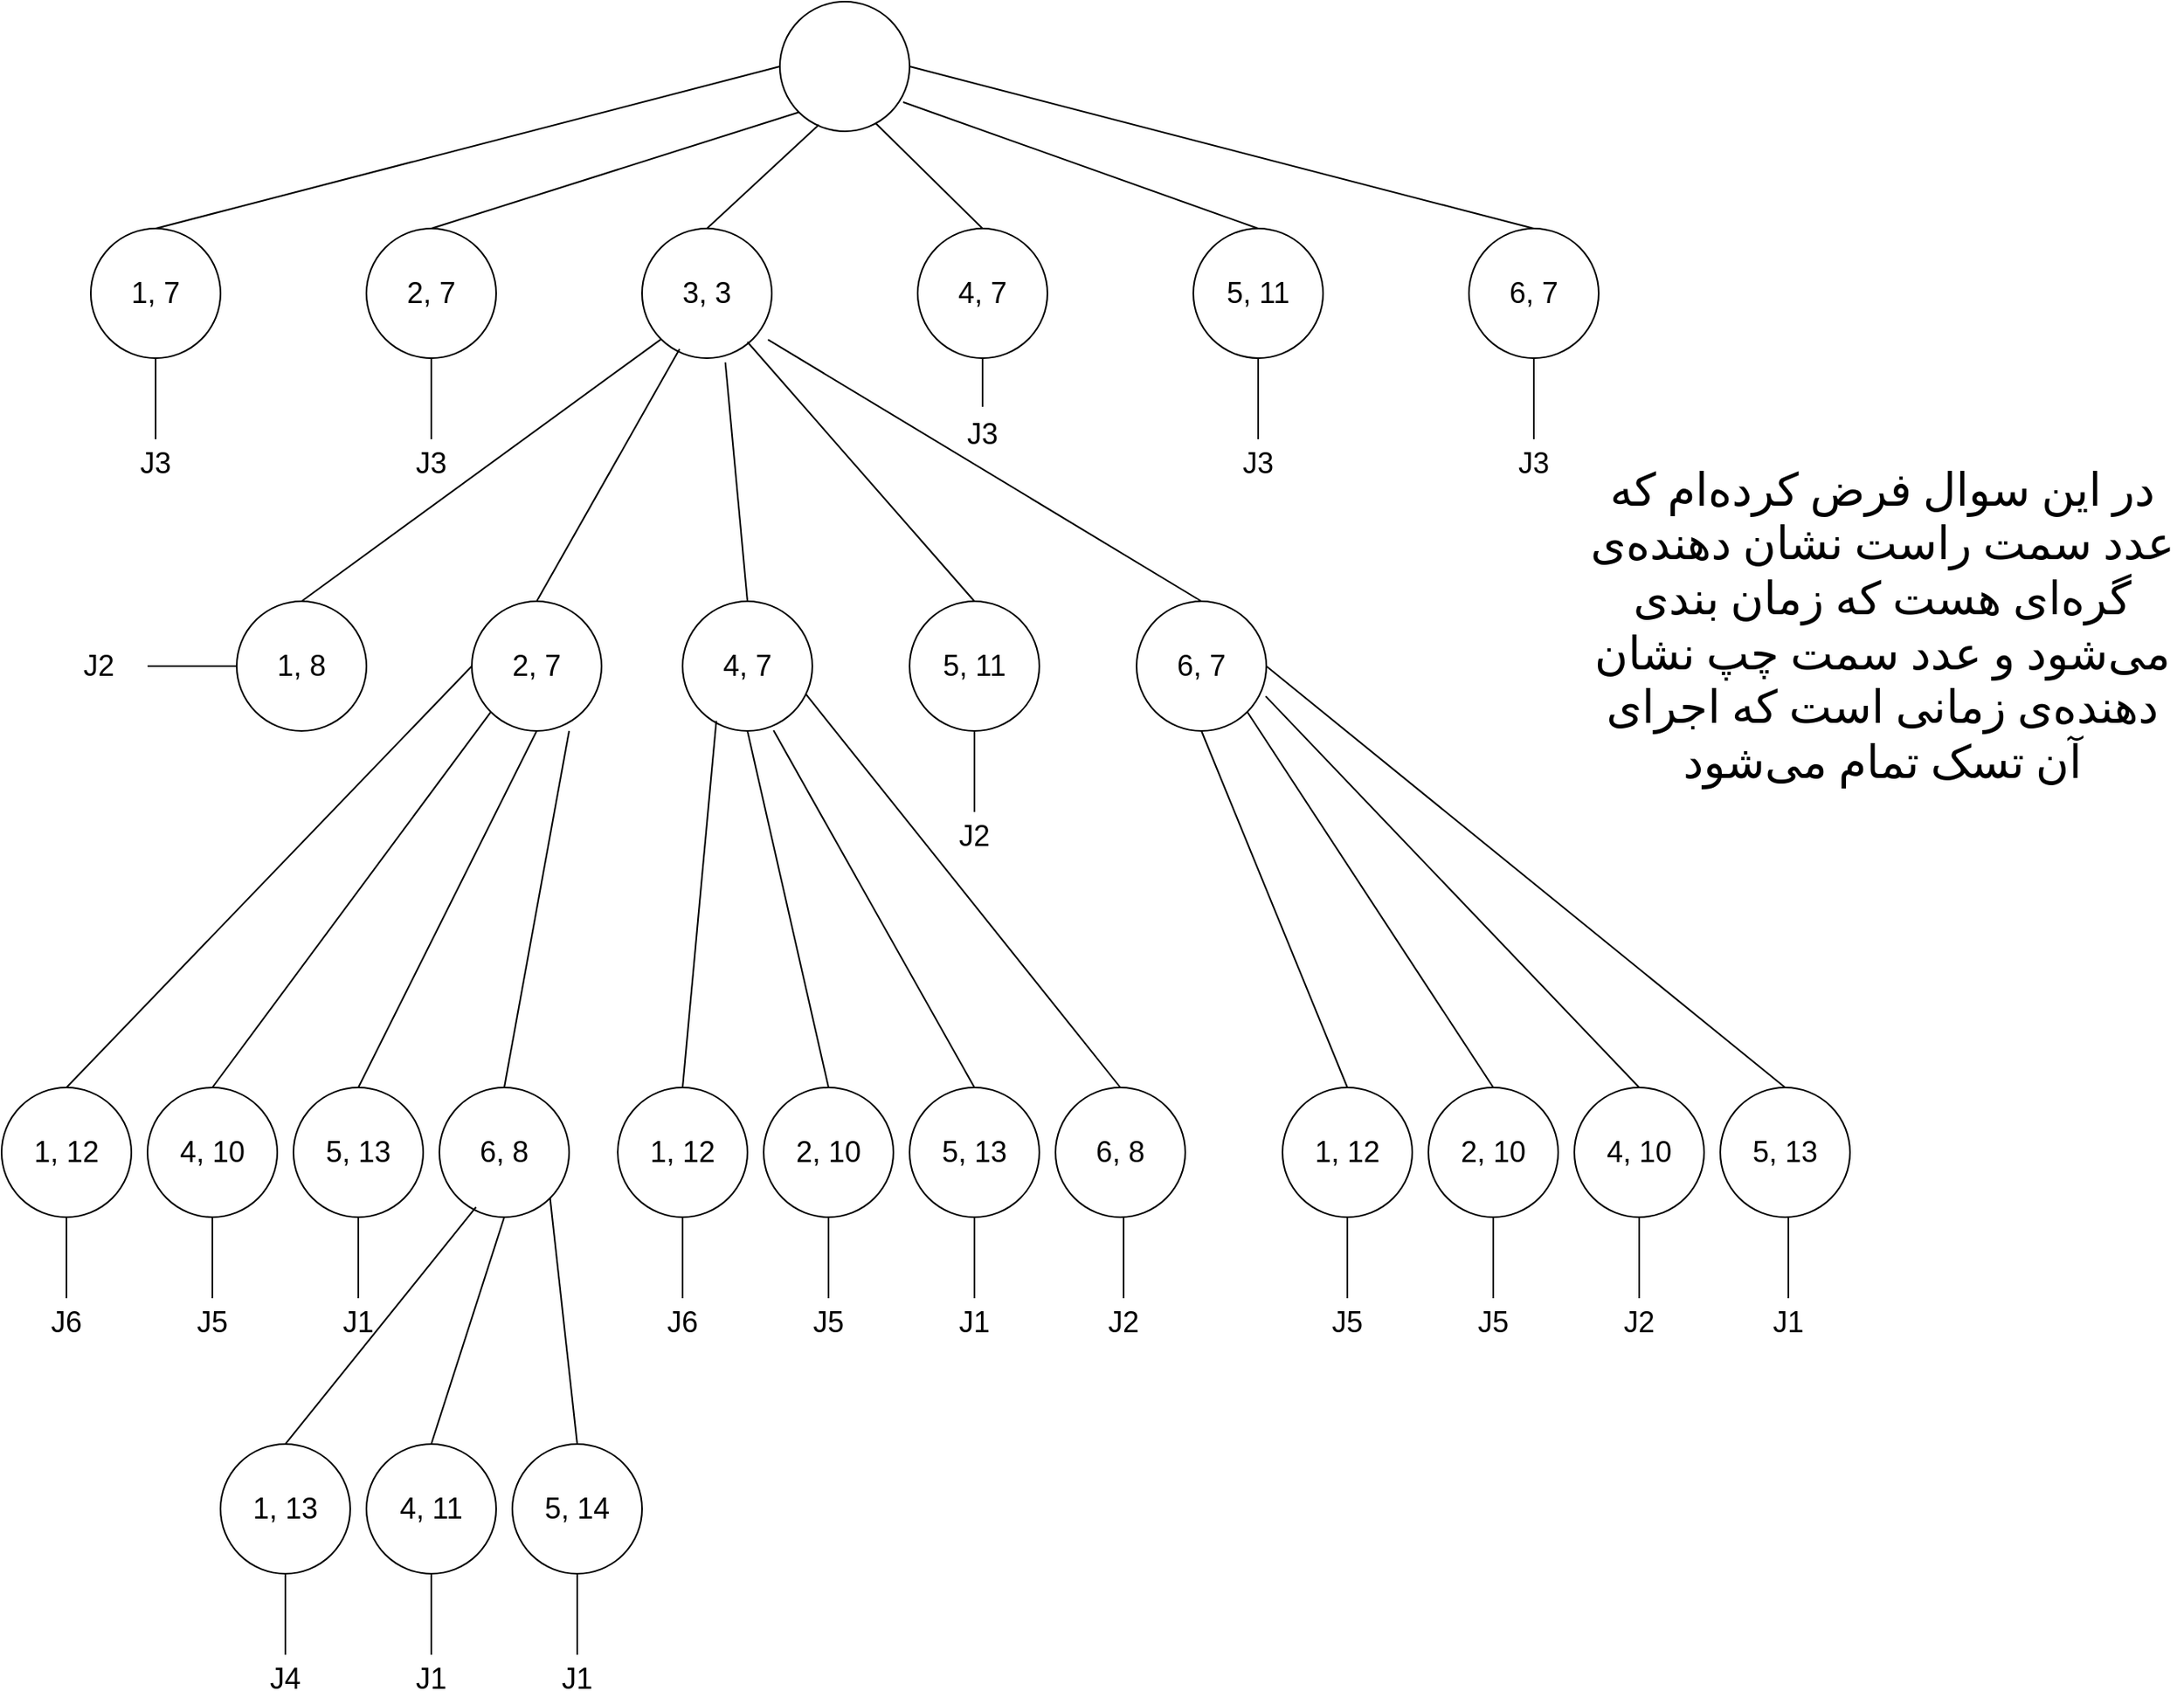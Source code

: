 <mxfile version="20.3.0" type="device"><diagram id="Bx8_0C6tZxzpWAFxTc1c" name="ER"><mxGraphModel dx="2241" dy="915" grid="1" gridSize="10" guides="1" tooltips="1" connect="1" arrows="1" fold="1" page="1" pageScale="1" pageWidth="850" pageHeight="1100" math="0" shadow="0"><root><mxCell id="0"/><mxCell id="1" parent="0"/><mxCell id="GhbO_Cz8v0FP8d1JMKL0-1" value="" style="ellipse;whiteSpace=wrap;html=1;aspect=fixed;" parent="1" vertex="1"><mxGeometry x="370" y="10" width="80" height="80" as="geometry"/></mxCell><mxCell id="GhbO_Cz8v0FP8d1JMKL0-2" value="1, 7" style="ellipse;whiteSpace=wrap;html=1;aspect=fixed;fontSize=18;" parent="1" vertex="1"><mxGeometry x="-55" y="150" width="80" height="80" as="geometry"/></mxCell><mxCell id="GhbO_Cz8v0FP8d1JMKL0-3" value="2, 7" style="ellipse;whiteSpace=wrap;html=1;aspect=fixed;fontSize=18;" parent="1" vertex="1"><mxGeometry x="115" y="150" width="80" height="80" as="geometry"/></mxCell><mxCell id="GhbO_Cz8v0FP8d1JMKL0-4" value="3, 3" style="ellipse;whiteSpace=wrap;html=1;aspect=fixed;fontSize=18;" parent="1" vertex="1"><mxGeometry x="285" y="150" width="80" height="80" as="geometry"/></mxCell><mxCell id="GhbO_Cz8v0FP8d1JMKL0-5" value="4, 7" style="ellipse;whiteSpace=wrap;html=1;aspect=fixed;fontSize=18;" parent="1" vertex="1"><mxGeometry x="455" y="150" width="80" height="80" as="geometry"/></mxCell><mxCell id="GhbO_Cz8v0FP8d1JMKL0-6" value="5, 11" style="ellipse;whiteSpace=wrap;html=1;aspect=fixed;fontSize=18;" parent="1" vertex="1"><mxGeometry x="625" y="150" width="80" height="80" as="geometry"/></mxCell><mxCell id="GhbO_Cz8v0FP8d1JMKL0-7" value="6, 7" style="ellipse;whiteSpace=wrap;html=1;aspect=fixed;fontSize=18;" parent="1" vertex="1"><mxGeometry x="795" y="150" width="80" height="80" as="geometry"/></mxCell><mxCell id="GhbO_Cz8v0FP8d1JMKL0-8" value="" style="endArrow=none;html=1;rounded=0;entryX=0;entryY=0.5;entryDx=0;entryDy=0;exitX=0.5;exitY=0;exitDx=0;exitDy=0;" parent="1" source="GhbO_Cz8v0FP8d1JMKL0-2" target="GhbO_Cz8v0FP8d1JMKL0-1" edge="1"><mxGeometry width="50" height="50" relative="1" as="geometry"><mxPoint x="-10" y="150" as="sourcePoint"/><mxPoint x="450" y="90" as="targetPoint"/></mxGeometry></mxCell><mxCell id="GhbO_Cz8v0FP8d1JMKL0-9" value="" style="endArrow=none;html=1;rounded=0;entryX=0;entryY=1;entryDx=0;entryDy=0;exitX=0.5;exitY=0;exitDx=0;exitDy=0;" parent="1" source="GhbO_Cz8v0FP8d1JMKL0-3" target="GhbO_Cz8v0FP8d1JMKL0-1" edge="1"><mxGeometry width="50" height="50" relative="1" as="geometry"><mxPoint x="400" y="140" as="sourcePoint"/><mxPoint x="450" y="90" as="targetPoint"/></mxGeometry></mxCell><mxCell id="GhbO_Cz8v0FP8d1JMKL0-10" value="" style="endArrow=none;html=1;rounded=0;entryX=0.3;entryY=0.95;entryDx=0;entryDy=0;entryPerimeter=0;exitX=0.5;exitY=0;exitDx=0;exitDy=0;" parent="1" source="GhbO_Cz8v0FP8d1JMKL0-4" target="GhbO_Cz8v0FP8d1JMKL0-1" edge="1"><mxGeometry width="50" height="50" relative="1" as="geometry"><mxPoint x="400" y="140" as="sourcePoint"/><mxPoint x="450" y="90" as="targetPoint"/></mxGeometry></mxCell><mxCell id="GhbO_Cz8v0FP8d1JMKL0-12" value="" style="endArrow=none;html=1;rounded=0;entryX=0.738;entryY=0.938;entryDx=0;entryDy=0;exitX=0.5;exitY=0;exitDx=0;exitDy=0;entryPerimeter=0;" parent="1" source="GhbO_Cz8v0FP8d1JMKL0-5" target="GhbO_Cz8v0FP8d1JMKL0-1" edge="1"><mxGeometry width="50" height="50" relative="1" as="geometry"><mxPoint x="400" y="140" as="sourcePoint"/><mxPoint x="450" y="90" as="targetPoint"/></mxGeometry></mxCell><mxCell id="GhbO_Cz8v0FP8d1JMKL0-13" value="" style="endArrow=none;html=1;rounded=0;exitX=0.5;exitY=0;exitDx=0;exitDy=0;entryX=0.95;entryY=0.775;entryDx=0;entryDy=0;entryPerimeter=0;" parent="1" source="GhbO_Cz8v0FP8d1JMKL0-6" target="GhbO_Cz8v0FP8d1JMKL0-1" edge="1"><mxGeometry width="50" height="50" relative="1" as="geometry"><mxPoint x="400" y="140" as="sourcePoint"/><mxPoint x="530" y="50" as="targetPoint"/></mxGeometry></mxCell><mxCell id="GhbO_Cz8v0FP8d1JMKL0-14" value="" style="endArrow=none;html=1;rounded=0;entryX=1;entryY=0.5;entryDx=0;entryDy=0;exitX=0.5;exitY=0;exitDx=0;exitDy=0;" parent="1" source="GhbO_Cz8v0FP8d1JMKL0-7" target="GhbO_Cz8v0FP8d1JMKL0-1" edge="1"><mxGeometry width="50" height="50" relative="1" as="geometry"><mxPoint x="400" y="140" as="sourcePoint"/><mxPoint x="450" y="90" as="targetPoint"/></mxGeometry></mxCell><mxCell id="GhbO_Cz8v0FP8d1JMKL0-16" value="" style="endArrow=none;html=1;rounded=0;entryX=0.5;entryY=1;entryDx=0;entryDy=0;" parent="1" target="GhbO_Cz8v0FP8d1JMKL0-2" edge="1"><mxGeometry width="50" height="50" relative="1" as="geometry"><mxPoint x="-15" y="280" as="sourcePoint"/><mxPoint x="-15" y="230" as="targetPoint"/></mxGeometry></mxCell><mxCell id="GhbO_Cz8v0FP8d1JMKL0-17" value="J3" style="text;html=1;strokeColor=none;fillColor=none;align=center;verticalAlign=middle;whiteSpace=wrap;rounded=0;fontSize=18;" parent="1" vertex="1"><mxGeometry x="-45" y="280" width="60" height="30" as="geometry"/></mxCell><mxCell id="GhbO_Cz8v0FP8d1JMKL0-20" value="" style="endArrow=none;html=1;rounded=0;entryX=0.5;entryY=1;entryDx=0;entryDy=0;" parent="1" edge="1"><mxGeometry width="50" height="50" relative="1" as="geometry"><mxPoint x="155" y="280" as="sourcePoint"/><mxPoint x="155" y="230" as="targetPoint"/></mxGeometry></mxCell><mxCell id="GhbO_Cz8v0FP8d1JMKL0-21" value="J3" style="text;html=1;strokeColor=none;fillColor=none;align=center;verticalAlign=middle;whiteSpace=wrap;rounded=0;fontSize=18;" parent="1" vertex="1"><mxGeometry x="125" y="280" width="60" height="30" as="geometry"/></mxCell><mxCell id="GhbO_Cz8v0FP8d1JMKL0-24" value="" style="endArrow=none;html=1;rounded=0;entryX=0.5;entryY=1;entryDx=0;entryDy=0;" parent="1" edge="1"><mxGeometry width="50" height="50" relative="1" as="geometry"><mxPoint x="495" y="260" as="sourcePoint"/><mxPoint x="495" y="230" as="targetPoint"/></mxGeometry></mxCell><mxCell id="GhbO_Cz8v0FP8d1JMKL0-25" value="J3" style="text;html=1;strokeColor=none;fillColor=none;align=center;verticalAlign=middle;whiteSpace=wrap;rounded=0;fontSize=18;" parent="1" vertex="1"><mxGeometry x="465" y="262" width="60" height="30" as="geometry"/></mxCell><mxCell id="GhbO_Cz8v0FP8d1JMKL0-26" value="" style="endArrow=none;html=1;rounded=0;entryX=0.5;entryY=1;entryDx=0;entryDy=0;" parent="1" edge="1"><mxGeometry width="50" height="50" relative="1" as="geometry"><mxPoint x="665" y="280" as="sourcePoint"/><mxPoint x="665" y="230" as="targetPoint"/></mxGeometry></mxCell><mxCell id="GhbO_Cz8v0FP8d1JMKL0-27" value="J3" style="text;html=1;strokeColor=none;fillColor=none;align=center;verticalAlign=middle;whiteSpace=wrap;rounded=0;fontSize=18;" parent="1" vertex="1"><mxGeometry x="635" y="280" width="60" height="30" as="geometry"/></mxCell><mxCell id="GhbO_Cz8v0FP8d1JMKL0-28" value="" style="endArrow=none;html=1;rounded=0;entryX=0.5;entryY=1;entryDx=0;entryDy=0;" parent="1" edge="1"><mxGeometry width="50" height="50" relative="1" as="geometry"><mxPoint x="835" y="280" as="sourcePoint"/><mxPoint x="835" y="230" as="targetPoint"/></mxGeometry></mxCell><mxCell id="GhbO_Cz8v0FP8d1JMKL0-29" value="J3" style="text;html=1;strokeColor=none;fillColor=none;align=center;verticalAlign=middle;whiteSpace=wrap;rounded=0;fontSize=18;" parent="1" vertex="1"><mxGeometry x="805" y="280" width="60" height="30" as="geometry"/></mxCell><mxCell id="GhbO_Cz8v0FP8d1JMKL0-30" value="" style="endArrow=none;html=1;rounded=0;entryX=0;entryY=1;entryDx=0;entryDy=0;exitX=0.5;exitY=0;exitDx=0;exitDy=0;" parent="1" source="GhbO_Cz8v0FP8d1JMKL0-31" target="GhbO_Cz8v0FP8d1JMKL0-4" edge="1"><mxGeometry width="50" height="50" relative="1" as="geometry"><mxPoint x="130" y="410" as="sourcePoint"/><mxPoint x="200" y="380" as="targetPoint"/></mxGeometry></mxCell><mxCell id="GhbO_Cz8v0FP8d1JMKL0-31" value="1, 8" style="ellipse;whiteSpace=wrap;html=1;aspect=fixed;fontSize=18;" parent="1" vertex="1"><mxGeometry x="35" y="380" width="80" height="80" as="geometry"/></mxCell><mxCell id="GhbO_Cz8v0FP8d1JMKL0-33" value="2, 7" style="ellipse;whiteSpace=wrap;html=1;aspect=fixed;fontSize=18;" parent="1" vertex="1"><mxGeometry x="180" y="380" width="80" height="80" as="geometry"/></mxCell><mxCell id="GhbO_Cz8v0FP8d1JMKL0-34" value="4, 7" style="ellipse;whiteSpace=wrap;html=1;aspect=fixed;fontSize=18;" parent="1" vertex="1"><mxGeometry x="310" y="380" width="80" height="80" as="geometry"/></mxCell><mxCell id="GhbO_Cz8v0FP8d1JMKL0-36" value="5, 11" style="ellipse;whiteSpace=wrap;html=1;aspect=fixed;fontSize=18;" parent="1" vertex="1"><mxGeometry x="450" y="380" width="80" height="80" as="geometry"/></mxCell><mxCell id="GhbO_Cz8v0FP8d1JMKL0-37" value="6, 7" style="ellipse;whiteSpace=wrap;html=1;aspect=fixed;fontSize=18;" parent="1" vertex="1"><mxGeometry x="590" y="380" width="80" height="80" as="geometry"/></mxCell><mxCell id="GhbO_Cz8v0FP8d1JMKL0-38" value="" style="endArrow=none;html=1;rounded=0;entryX=0.289;entryY=0.93;entryDx=0;entryDy=0;exitX=0.5;exitY=0;exitDx=0;exitDy=0;entryPerimeter=0;" parent="1" source="GhbO_Cz8v0FP8d1JMKL0-33" target="GhbO_Cz8v0FP8d1JMKL0-4" edge="1"><mxGeometry width="50" height="50" relative="1" as="geometry"><mxPoint x="85" y="390" as="sourcePoint"/><mxPoint x="307" y="228" as="targetPoint"/></mxGeometry></mxCell><mxCell id="GhbO_Cz8v0FP8d1JMKL0-39" value="" style="endArrow=none;html=1;rounded=0;entryX=0.642;entryY=1.033;entryDx=0;entryDy=0;exitX=0.5;exitY=0;exitDx=0;exitDy=0;entryPerimeter=0;" parent="1" source="GhbO_Cz8v0FP8d1JMKL0-34" target="GhbO_Cz8v0FP8d1JMKL0-4" edge="1"><mxGeometry width="50" height="50" relative="1" as="geometry"><mxPoint x="95" y="400" as="sourcePoint"/><mxPoint x="317" y="238" as="targetPoint"/></mxGeometry></mxCell><mxCell id="GhbO_Cz8v0FP8d1JMKL0-40" value="" style="endArrow=none;html=1;rounded=0;exitX=0.5;exitY=0;exitDx=0;exitDy=0;" parent="1" source="GhbO_Cz8v0FP8d1JMKL0-36" edge="1"><mxGeometry width="50" height="50" relative="1" as="geometry"><mxPoint x="105" y="410" as="sourcePoint"/><mxPoint x="350" y="220" as="targetPoint"/></mxGeometry></mxCell><mxCell id="GhbO_Cz8v0FP8d1JMKL0-41" value="" style="endArrow=none;html=1;rounded=0;entryX=0.971;entryY=0.857;entryDx=0;entryDy=0;exitX=0.5;exitY=0;exitDx=0;exitDy=0;entryPerimeter=0;" parent="1" source="GhbO_Cz8v0FP8d1JMKL0-37" target="GhbO_Cz8v0FP8d1JMKL0-4" edge="1"><mxGeometry width="50" height="50" relative="1" as="geometry"><mxPoint x="115" y="420" as="sourcePoint"/><mxPoint x="337" y="258" as="targetPoint"/></mxGeometry></mxCell><mxCell id="GhbO_Cz8v0FP8d1JMKL0-44" value="" style="endArrow=none;html=1;rounded=0;entryX=0;entryY=0.5;entryDx=0;entryDy=0;exitX=0.5;exitY=0;exitDx=0;exitDy=0;" parent="1" source="GhbO_Cz8v0FP8d1JMKL0-71" target="GhbO_Cz8v0FP8d1JMKL0-33" edge="1"><mxGeometry width="50" height="50" relative="1" as="geometry"><mxPoint x="100" y="530" as="sourcePoint"/><mxPoint x="220" y="460" as="targetPoint"/></mxGeometry></mxCell><mxCell id="GhbO_Cz8v0FP8d1JMKL0-46" value="" style="endArrow=none;html=1;rounded=0;entryX=0.26;entryY=0.923;entryDx=0;entryDy=0;exitX=0.5;exitY=0;exitDx=0;exitDy=0;entryPerimeter=0;" parent="1" source="GhbO_Cz8v0FP8d1JMKL0-102" target="GhbO_Cz8v0FP8d1JMKL0-34" edge="1"><mxGeometry width="50" height="50" relative="1" as="geometry"><mxPoint x="350" y="510" as="sourcePoint"/><mxPoint x="350" y="460" as="targetPoint"/></mxGeometry></mxCell><mxCell id="GhbO_Cz8v0FP8d1JMKL0-48" value="" style="endArrow=none;html=1;rounded=0;entryX=0.5;entryY=1;entryDx=0;entryDy=0;" parent="1" edge="1"><mxGeometry width="50" height="50" relative="1" as="geometry"><mxPoint x="490" y="510" as="sourcePoint"/><mxPoint x="490" y="460" as="targetPoint"/></mxGeometry></mxCell><mxCell id="GhbO_Cz8v0FP8d1JMKL0-70" value="" style="endArrow=none;html=1;rounded=0;entryX=0;entryY=0.5;entryDx=0;entryDy=0;" parent="1" target="GhbO_Cz8v0FP8d1JMKL0-31" edge="1"><mxGeometry width="50" height="50" relative="1" as="geometry"><mxPoint x="-20" y="420" as="sourcePoint"/><mxPoint x="45" y="430" as="targetPoint"/></mxGeometry></mxCell><mxCell id="GhbO_Cz8v0FP8d1JMKL0-71" value="1, 12" style="ellipse;whiteSpace=wrap;html=1;aspect=fixed;fontSize=18;" parent="1" vertex="1"><mxGeometry x="-110" y="680" width="80" height="80" as="geometry"/></mxCell><mxCell id="GhbO_Cz8v0FP8d1JMKL0-72" value="" style="endArrow=none;html=1;rounded=0;entryX=0.5;entryY=1;entryDx=0;entryDy=0;" parent="1" edge="1"><mxGeometry width="50" height="50" relative="1" as="geometry"><mxPoint x="-70" y="810" as="sourcePoint"/><mxPoint x="-70" y="760" as="targetPoint"/></mxGeometry></mxCell><mxCell id="GhbO_Cz8v0FP8d1JMKL0-73" value="J6" style="text;html=1;strokeColor=none;fillColor=none;align=center;verticalAlign=middle;whiteSpace=wrap;rounded=0;fontSize=18;" parent="1" vertex="1"><mxGeometry x="-100" y="810" width="60" height="30" as="geometry"/></mxCell><mxCell id="GhbO_Cz8v0FP8d1JMKL0-74" value="4, 10" style="ellipse;whiteSpace=wrap;html=1;aspect=fixed;fontSize=18;" parent="1" vertex="1"><mxGeometry x="-20" y="680" width="80" height="80" as="geometry"/></mxCell><mxCell id="GhbO_Cz8v0FP8d1JMKL0-75" value="" style="endArrow=none;html=1;rounded=0;entryX=0.5;entryY=1;entryDx=0;entryDy=0;" parent="1" edge="1"><mxGeometry width="50" height="50" relative="1" as="geometry"><mxPoint x="20" y="810" as="sourcePoint"/><mxPoint x="20" y="760" as="targetPoint"/></mxGeometry></mxCell><mxCell id="GhbO_Cz8v0FP8d1JMKL0-76" value="J5" style="text;html=1;strokeColor=none;fillColor=none;align=center;verticalAlign=middle;whiteSpace=wrap;rounded=0;fontSize=18;" parent="1" vertex="1"><mxGeometry x="-10" y="810" width="60" height="30" as="geometry"/></mxCell><mxCell id="GhbO_Cz8v0FP8d1JMKL0-80" value="5, 13" style="ellipse;whiteSpace=wrap;html=1;aspect=fixed;fontSize=18;" parent="1" vertex="1"><mxGeometry x="70" y="680" width="80" height="80" as="geometry"/></mxCell><mxCell id="GhbO_Cz8v0FP8d1JMKL0-81" value="" style="endArrow=none;html=1;rounded=0;entryX=0.5;entryY=1;entryDx=0;entryDy=0;" parent="1" edge="1"><mxGeometry width="50" height="50" relative="1" as="geometry"><mxPoint x="110" y="810" as="sourcePoint"/><mxPoint x="110" y="760" as="targetPoint"/></mxGeometry></mxCell><mxCell id="GhbO_Cz8v0FP8d1JMKL0-83" value="6, 8" style="ellipse;whiteSpace=wrap;html=1;aspect=fixed;fontSize=18;" parent="1" vertex="1"><mxGeometry x="160" y="680" width="80" height="80" as="geometry"/></mxCell><mxCell id="GhbO_Cz8v0FP8d1JMKL0-84" value="" style="endArrow=none;html=1;rounded=0;entryX=0.282;entryY=0.923;entryDx=0;entryDy=0;exitX=0.5;exitY=0;exitDx=0;exitDy=0;entryPerimeter=0;" parent="1" source="GhbO_Cz8v0FP8d1JMKL0-91" target="GhbO_Cz8v0FP8d1JMKL0-83" edge="1"><mxGeometry width="50" height="50" relative="1" as="geometry"><mxPoint x="200" y="810" as="sourcePoint"/><mxPoint x="200" y="760" as="targetPoint"/></mxGeometry></mxCell><mxCell id="GhbO_Cz8v0FP8d1JMKL0-86" value="" style="endArrow=none;html=1;rounded=0;entryX=0;entryY=1;entryDx=0;entryDy=0;exitX=0.5;exitY=0;exitDx=0;exitDy=0;" parent="1" source="GhbO_Cz8v0FP8d1JMKL0-74" target="GhbO_Cz8v0FP8d1JMKL0-33" edge="1"><mxGeometry width="50" height="50" relative="1" as="geometry"><mxPoint x="-60" y="690" as="sourcePoint"/><mxPoint x="190" y="430" as="targetPoint"/></mxGeometry></mxCell><mxCell id="GhbO_Cz8v0FP8d1JMKL0-87" value="" style="endArrow=none;html=1;rounded=0;entryX=0.5;entryY=1;entryDx=0;entryDy=0;exitX=0.5;exitY=0;exitDx=0;exitDy=0;" parent="1" source="GhbO_Cz8v0FP8d1JMKL0-80" target="GhbO_Cz8v0FP8d1JMKL0-33" edge="1"><mxGeometry width="50" height="50" relative="1" as="geometry"><mxPoint x="30" y="690" as="sourcePoint"/><mxPoint x="202" y="458" as="targetPoint"/></mxGeometry></mxCell><mxCell id="GhbO_Cz8v0FP8d1JMKL0-88" value="J2" style="text;html=1;strokeColor=none;fillColor=none;align=center;verticalAlign=middle;whiteSpace=wrap;rounded=0;fontSize=18;" parent="1" vertex="1"><mxGeometry x="-80" y="405" width="60" height="30" as="geometry"/></mxCell><mxCell id="GhbO_Cz8v0FP8d1JMKL0-89" value="J1" style="text;html=1;strokeColor=none;fillColor=none;align=center;verticalAlign=middle;whiteSpace=wrap;rounded=0;fontSize=18;" parent="1" vertex="1"><mxGeometry x="80" y="810" width="60" height="30" as="geometry"/></mxCell><mxCell id="GhbO_Cz8v0FP8d1JMKL0-90" value="" style="endArrow=none;html=1;rounded=0;entryX=0.75;entryY=1;entryDx=0;entryDy=0;exitX=0.5;exitY=0;exitDx=0;exitDy=0;entryPerimeter=0;" parent="1" source="GhbO_Cz8v0FP8d1JMKL0-83" target="GhbO_Cz8v0FP8d1JMKL0-33" edge="1"><mxGeometry width="50" height="50" relative="1" as="geometry"><mxPoint x="120" y="690" as="sourcePoint"/><mxPoint x="230" y="470" as="targetPoint"/></mxGeometry></mxCell><mxCell id="GhbO_Cz8v0FP8d1JMKL0-91" value="1, 13" style="ellipse;whiteSpace=wrap;html=1;aspect=fixed;fontSize=18;" parent="1" vertex="1"><mxGeometry x="25" y="900" width="80" height="80" as="geometry"/></mxCell><mxCell id="GhbO_Cz8v0FP8d1JMKL0-92" value="" style="endArrow=none;html=1;rounded=0;entryX=0.5;entryY=1;entryDx=0;entryDy=0;" parent="1" edge="1"><mxGeometry width="50" height="50" relative="1" as="geometry"><mxPoint x="65" y="1030" as="sourcePoint"/><mxPoint x="65" y="980" as="targetPoint"/></mxGeometry></mxCell><mxCell id="GhbO_Cz8v0FP8d1JMKL0-93" value="J4" style="text;html=1;strokeColor=none;fillColor=none;align=center;verticalAlign=middle;whiteSpace=wrap;rounded=0;fontSize=18;" parent="1" vertex="1"><mxGeometry x="35" y="1030" width="60" height="30" as="geometry"/></mxCell><mxCell id="GhbO_Cz8v0FP8d1JMKL0-94" value="4, 11" style="ellipse;whiteSpace=wrap;html=1;aspect=fixed;fontSize=18;" parent="1" vertex="1"><mxGeometry x="115" y="900" width="80" height="80" as="geometry"/></mxCell><mxCell id="GhbO_Cz8v0FP8d1JMKL0-95" value="" style="endArrow=none;html=1;rounded=0;entryX=0.5;entryY=1;entryDx=0;entryDy=0;" parent="1" edge="1"><mxGeometry width="50" height="50" relative="1" as="geometry"><mxPoint x="155" y="1030" as="sourcePoint"/><mxPoint x="155" y="980" as="targetPoint"/></mxGeometry></mxCell><mxCell id="GhbO_Cz8v0FP8d1JMKL0-96" value="5, 14" style="ellipse;whiteSpace=wrap;html=1;aspect=fixed;fontSize=18;" parent="1" vertex="1"><mxGeometry x="205" y="900" width="80" height="80" as="geometry"/></mxCell><mxCell id="GhbO_Cz8v0FP8d1JMKL0-97" value="" style="endArrow=none;html=1;rounded=0;entryX=0.5;entryY=1;entryDx=0;entryDy=0;" parent="1" edge="1"><mxGeometry width="50" height="50" relative="1" as="geometry"><mxPoint x="245" y="1030" as="sourcePoint"/><mxPoint x="245" y="980" as="targetPoint"/></mxGeometry></mxCell><mxCell id="GhbO_Cz8v0FP8d1JMKL0-98" value="J1" style="text;html=1;strokeColor=none;fillColor=none;align=center;verticalAlign=middle;whiteSpace=wrap;rounded=0;fontSize=18;" parent="1" vertex="1"><mxGeometry x="215" y="1030" width="60" height="30" as="geometry"/></mxCell><mxCell id="GhbO_Cz8v0FP8d1JMKL0-99" value="J1" style="text;html=1;strokeColor=none;fillColor=none;align=center;verticalAlign=middle;whiteSpace=wrap;rounded=0;fontSize=18;" parent="1" vertex="1"><mxGeometry x="125" y="1030" width="60" height="30" as="geometry"/></mxCell><mxCell id="GhbO_Cz8v0FP8d1JMKL0-100" value="" style="endArrow=none;html=1;rounded=0;entryX=0.5;entryY=1;entryDx=0;entryDy=0;exitX=0.5;exitY=0;exitDx=0;exitDy=0;" parent="1" source="GhbO_Cz8v0FP8d1JMKL0-94" target="GhbO_Cz8v0FP8d1JMKL0-83" edge="1"><mxGeometry width="50" height="50" relative="1" as="geometry"><mxPoint x="75" y="910" as="sourcePoint"/><mxPoint x="210" y="770" as="targetPoint"/></mxGeometry></mxCell><mxCell id="GhbO_Cz8v0FP8d1JMKL0-101" value="" style="endArrow=none;html=1;rounded=0;entryX=1;entryY=1;entryDx=0;entryDy=0;exitX=0.5;exitY=0;exitDx=0;exitDy=0;" parent="1" source="GhbO_Cz8v0FP8d1JMKL0-96" target="GhbO_Cz8v0FP8d1JMKL0-83" edge="1"><mxGeometry width="50" height="50" relative="1" as="geometry"><mxPoint x="85" y="920" as="sourcePoint"/><mxPoint x="220" y="780" as="targetPoint"/></mxGeometry></mxCell><mxCell id="GhbO_Cz8v0FP8d1JMKL0-102" value="1, 12" style="ellipse;whiteSpace=wrap;html=1;aspect=fixed;fontSize=18;" parent="1" vertex="1"><mxGeometry x="270" y="680" width="80" height="80" as="geometry"/></mxCell><mxCell id="GhbO_Cz8v0FP8d1JMKL0-103" value="" style="endArrow=none;html=1;rounded=0;entryX=0.5;entryY=1;entryDx=0;entryDy=0;" parent="1" edge="1"><mxGeometry width="50" height="50" relative="1" as="geometry"><mxPoint x="310" y="810" as="sourcePoint"/><mxPoint x="310" y="760" as="targetPoint"/></mxGeometry></mxCell><mxCell id="GhbO_Cz8v0FP8d1JMKL0-104" value="J6" style="text;html=1;strokeColor=none;fillColor=none;align=center;verticalAlign=middle;whiteSpace=wrap;rounded=0;fontSize=18;" parent="1" vertex="1"><mxGeometry x="280" y="810" width="60" height="30" as="geometry"/></mxCell><mxCell id="GhbO_Cz8v0FP8d1JMKL0-105" value="2, 10" style="ellipse;whiteSpace=wrap;html=1;aspect=fixed;fontSize=18;" parent="1" vertex="1"><mxGeometry x="360" y="680" width="80" height="80" as="geometry"/></mxCell><mxCell id="GhbO_Cz8v0FP8d1JMKL0-106" value="" style="endArrow=none;html=1;rounded=0;entryX=0.5;entryY=1;entryDx=0;entryDy=0;" parent="1" edge="1"><mxGeometry width="50" height="50" relative="1" as="geometry"><mxPoint x="400" y="810" as="sourcePoint"/><mxPoint x="400" y="760" as="targetPoint"/></mxGeometry></mxCell><mxCell id="GhbO_Cz8v0FP8d1JMKL0-107" value="J5" style="text;html=1;strokeColor=none;fillColor=none;align=center;verticalAlign=middle;whiteSpace=wrap;rounded=0;fontSize=18;" parent="1" vertex="1"><mxGeometry x="370" y="810" width="60" height="30" as="geometry"/></mxCell><mxCell id="GhbO_Cz8v0FP8d1JMKL0-108" value="5, 13" style="ellipse;whiteSpace=wrap;html=1;aspect=fixed;fontSize=18;" parent="1" vertex="1"><mxGeometry x="450" y="680" width="80" height="80" as="geometry"/></mxCell><mxCell id="GhbO_Cz8v0FP8d1JMKL0-109" value="" style="endArrow=none;html=1;rounded=0;entryX=0.5;entryY=1;entryDx=0;entryDy=0;" parent="1" edge="1"><mxGeometry width="50" height="50" relative="1" as="geometry"><mxPoint x="490" y="810" as="sourcePoint"/><mxPoint x="490" y="760" as="targetPoint"/></mxGeometry></mxCell><mxCell id="GhbO_Cz8v0FP8d1JMKL0-110" value="6, 8" style="ellipse;whiteSpace=wrap;html=1;aspect=fixed;fontSize=18;" parent="1" vertex="1"><mxGeometry x="540" y="680" width="80" height="80" as="geometry"/></mxCell><mxCell id="GhbO_Cz8v0FP8d1JMKL0-111" value="J1" style="text;html=1;strokeColor=none;fillColor=none;align=center;verticalAlign=middle;whiteSpace=wrap;rounded=0;fontSize=18;" parent="1" vertex="1"><mxGeometry x="460" y="810" width="60" height="30" as="geometry"/></mxCell><mxCell id="GhbO_Cz8v0FP8d1JMKL0-112" value="" style="endArrow=none;html=1;rounded=0;entryX=0.5;entryY=1;entryDx=0;entryDy=0;exitX=0.5;exitY=0;exitDx=0;exitDy=0;" parent="1" source="GhbO_Cz8v0FP8d1JMKL0-105" target="GhbO_Cz8v0FP8d1JMKL0-34" edge="1"><mxGeometry width="50" height="50" relative="1" as="geometry"><mxPoint x="320" y="690" as="sourcePoint"/><mxPoint x="341" y="464" as="targetPoint"/></mxGeometry></mxCell><mxCell id="GhbO_Cz8v0FP8d1JMKL0-113" value="" style="endArrow=none;html=1;rounded=0;entryX=0.701;entryY=0.996;entryDx=0;entryDy=0;exitX=0.5;exitY=0;exitDx=0;exitDy=0;entryPerimeter=0;" parent="1" source="GhbO_Cz8v0FP8d1JMKL0-108" target="GhbO_Cz8v0FP8d1JMKL0-34" edge="1"><mxGeometry width="50" height="50" relative="1" as="geometry"><mxPoint x="330" y="700" as="sourcePoint"/><mxPoint x="351" y="474" as="targetPoint"/></mxGeometry></mxCell><mxCell id="GhbO_Cz8v0FP8d1JMKL0-114" value="" style="endArrow=none;html=1;rounded=0;entryX=0.951;entryY=0.717;entryDx=0;entryDy=0;exitX=0.5;exitY=0;exitDx=0;exitDy=0;entryPerimeter=0;" parent="1" source="GhbO_Cz8v0FP8d1JMKL0-110" target="GhbO_Cz8v0FP8d1JMKL0-34" edge="1"><mxGeometry width="50" height="50" relative="1" as="geometry"><mxPoint x="340" y="710" as="sourcePoint"/><mxPoint x="361" y="484" as="targetPoint"/></mxGeometry></mxCell><mxCell id="GhbO_Cz8v0FP8d1JMKL0-115" value="" style="endArrow=none;html=1;rounded=0;entryX=0.5;entryY=1;entryDx=0;entryDy=0;" parent="1" edge="1"><mxGeometry width="50" height="50" relative="1" as="geometry"><mxPoint x="582" y="810" as="sourcePoint"/><mxPoint x="582" y="760" as="targetPoint"/></mxGeometry></mxCell><mxCell id="GhbO_Cz8v0FP8d1JMKL0-116" value="J2" style="text;html=1;strokeColor=none;fillColor=none;align=center;verticalAlign=middle;whiteSpace=wrap;rounded=0;fontSize=18;" parent="1" vertex="1"><mxGeometry x="552" y="810" width="60" height="30" as="geometry"/></mxCell><mxCell id="GhbO_Cz8v0FP8d1JMKL0-117" value="J2" style="text;html=1;strokeColor=none;fillColor=none;align=center;verticalAlign=middle;whiteSpace=wrap;rounded=0;fontSize=18;" parent="1" vertex="1"><mxGeometry x="460" y="510" width="60" height="30" as="geometry"/></mxCell><mxCell id="GhbO_Cz8v0FP8d1JMKL0-119" value="1, 12" style="ellipse;whiteSpace=wrap;html=1;aspect=fixed;fontSize=18;" parent="1" vertex="1"><mxGeometry x="680" y="680" width="80" height="80" as="geometry"/></mxCell><mxCell id="GhbO_Cz8v0FP8d1JMKL0-120" value="" style="endArrow=none;html=1;rounded=0;entryX=0.5;entryY=1;entryDx=0;entryDy=0;" parent="1" edge="1"><mxGeometry width="50" height="50" relative="1" as="geometry"><mxPoint x="720" y="810" as="sourcePoint"/><mxPoint x="720" y="760" as="targetPoint"/></mxGeometry></mxCell><mxCell id="GhbO_Cz8v0FP8d1JMKL0-121" value="J5" style="text;html=1;strokeColor=none;fillColor=none;align=center;verticalAlign=middle;whiteSpace=wrap;rounded=0;fontSize=18;" parent="1" vertex="1"><mxGeometry x="690" y="810" width="60" height="30" as="geometry"/></mxCell><mxCell id="GhbO_Cz8v0FP8d1JMKL0-122" value="2, 10" style="ellipse;whiteSpace=wrap;html=1;aspect=fixed;fontSize=18;" parent="1" vertex="1"><mxGeometry x="770" y="680" width="80" height="80" as="geometry"/></mxCell><mxCell id="GhbO_Cz8v0FP8d1JMKL0-123" value="" style="endArrow=none;html=1;rounded=0;entryX=0.5;entryY=1;entryDx=0;entryDy=0;" parent="1" edge="1"><mxGeometry width="50" height="50" relative="1" as="geometry"><mxPoint x="810" y="810" as="sourcePoint"/><mxPoint x="810" y="760" as="targetPoint"/></mxGeometry></mxCell><mxCell id="GhbO_Cz8v0FP8d1JMKL0-124" value="J5" style="text;html=1;strokeColor=none;fillColor=none;align=center;verticalAlign=middle;whiteSpace=wrap;rounded=0;fontSize=18;" parent="1" vertex="1"><mxGeometry x="780" y="810" width="60" height="30" as="geometry"/></mxCell><mxCell id="GhbO_Cz8v0FP8d1JMKL0-125" value="4, 10" style="ellipse;whiteSpace=wrap;html=1;aspect=fixed;fontSize=18;" parent="1" vertex="1"><mxGeometry x="860" y="680" width="80" height="80" as="geometry"/></mxCell><mxCell id="GhbO_Cz8v0FP8d1JMKL0-126" value="" style="endArrow=none;html=1;rounded=0;entryX=0.5;entryY=1;entryDx=0;entryDy=0;" parent="1" edge="1"><mxGeometry width="50" height="50" relative="1" as="geometry"><mxPoint x="900" y="810" as="sourcePoint"/><mxPoint x="900" y="760" as="targetPoint"/></mxGeometry></mxCell><mxCell id="GhbO_Cz8v0FP8d1JMKL0-127" value="5, 13" style="ellipse;whiteSpace=wrap;html=1;aspect=fixed;fontSize=18;" parent="1" vertex="1"><mxGeometry x="950" y="680" width="80" height="80" as="geometry"/></mxCell><mxCell id="GhbO_Cz8v0FP8d1JMKL0-128" value="J2" style="text;html=1;strokeColor=none;fillColor=none;align=center;verticalAlign=middle;whiteSpace=wrap;rounded=0;fontSize=18;" parent="1" vertex="1"><mxGeometry x="870" y="810" width="60" height="30" as="geometry"/></mxCell><mxCell id="GhbO_Cz8v0FP8d1JMKL0-129" value="" style="endArrow=none;html=1;rounded=0;entryX=0.5;entryY=1;entryDx=0;entryDy=0;" parent="1" edge="1"><mxGeometry width="50" height="50" relative="1" as="geometry"><mxPoint x="992" y="810" as="sourcePoint"/><mxPoint x="992" y="760" as="targetPoint"/></mxGeometry></mxCell><mxCell id="GhbO_Cz8v0FP8d1JMKL0-130" value="J1" style="text;html=1;strokeColor=none;fillColor=none;align=center;verticalAlign=middle;whiteSpace=wrap;rounded=0;fontSize=18;" parent="1" vertex="1"><mxGeometry x="962" y="810" width="60" height="30" as="geometry"/></mxCell><mxCell id="GhbO_Cz8v0FP8d1JMKL0-131" value="" style="endArrow=none;html=1;rounded=0;entryX=0.5;entryY=1;entryDx=0;entryDy=0;exitX=0.5;exitY=0;exitDx=0;exitDy=0;" parent="1" source="GhbO_Cz8v0FP8d1JMKL0-119" target="GhbO_Cz8v0FP8d1JMKL0-37" edge="1"><mxGeometry width="50" height="50" relative="1" as="geometry"><mxPoint x="580" y="550" as="sourcePoint"/><mxPoint x="630" y="500" as="targetPoint"/></mxGeometry></mxCell><mxCell id="GhbO_Cz8v0FP8d1JMKL0-132" value="" style="endArrow=none;html=1;rounded=0;entryX=1;entryY=1;entryDx=0;entryDy=0;exitX=0.5;exitY=0;exitDx=0;exitDy=0;" parent="1" source="GhbO_Cz8v0FP8d1JMKL0-122" target="GhbO_Cz8v0FP8d1JMKL0-37" edge="1"><mxGeometry width="50" height="50" relative="1" as="geometry"><mxPoint x="580" y="550" as="sourcePoint"/><mxPoint x="630" y="500" as="targetPoint"/></mxGeometry></mxCell><mxCell id="GhbO_Cz8v0FP8d1JMKL0-133" value="" style="endArrow=none;html=1;rounded=0;entryX=0.995;entryY=0.732;entryDx=0;entryDy=0;entryPerimeter=0;exitX=0.5;exitY=0;exitDx=0;exitDy=0;" parent="1" source="GhbO_Cz8v0FP8d1JMKL0-125" target="GhbO_Cz8v0FP8d1JMKL0-37" edge="1"><mxGeometry width="50" height="50" relative="1" as="geometry"><mxPoint x="670" y="550" as="sourcePoint"/><mxPoint x="720" y="500" as="targetPoint"/></mxGeometry></mxCell><mxCell id="GhbO_Cz8v0FP8d1JMKL0-134" value="" style="endArrow=none;html=1;rounded=0;entryX=1;entryY=0.5;entryDx=0;entryDy=0;exitX=0.5;exitY=0;exitDx=0;exitDy=0;" parent="1" source="GhbO_Cz8v0FP8d1JMKL0-127" target="GhbO_Cz8v0FP8d1JMKL0-37" edge="1"><mxGeometry width="50" height="50" relative="1" as="geometry"><mxPoint x="670" y="550" as="sourcePoint"/><mxPoint x="720" y="500" as="targetPoint"/></mxGeometry></mxCell><mxCell id="pBLPw5sAY8XaRJJksTzZ-1" value="در این سوال فرض کرده‌ام که عدد سمت راست نشان دهنده‌ی گره‌ای هست که زمان بندی می‌شود و عدد سمت چپ نشان دهنده‌ی زمانی است که اجرای آن تسک تمام می‌شود" style="text;html=1;strokeColor=none;fillColor=none;align=center;verticalAlign=middle;whiteSpace=wrap;rounded=0;fontFamily=B Yekan;fontSize=28;" vertex="1" parent="1"><mxGeometry x="865" y="260" width="370" height="270" as="geometry"/></mxCell></root></mxGraphModel></diagram></mxfile>